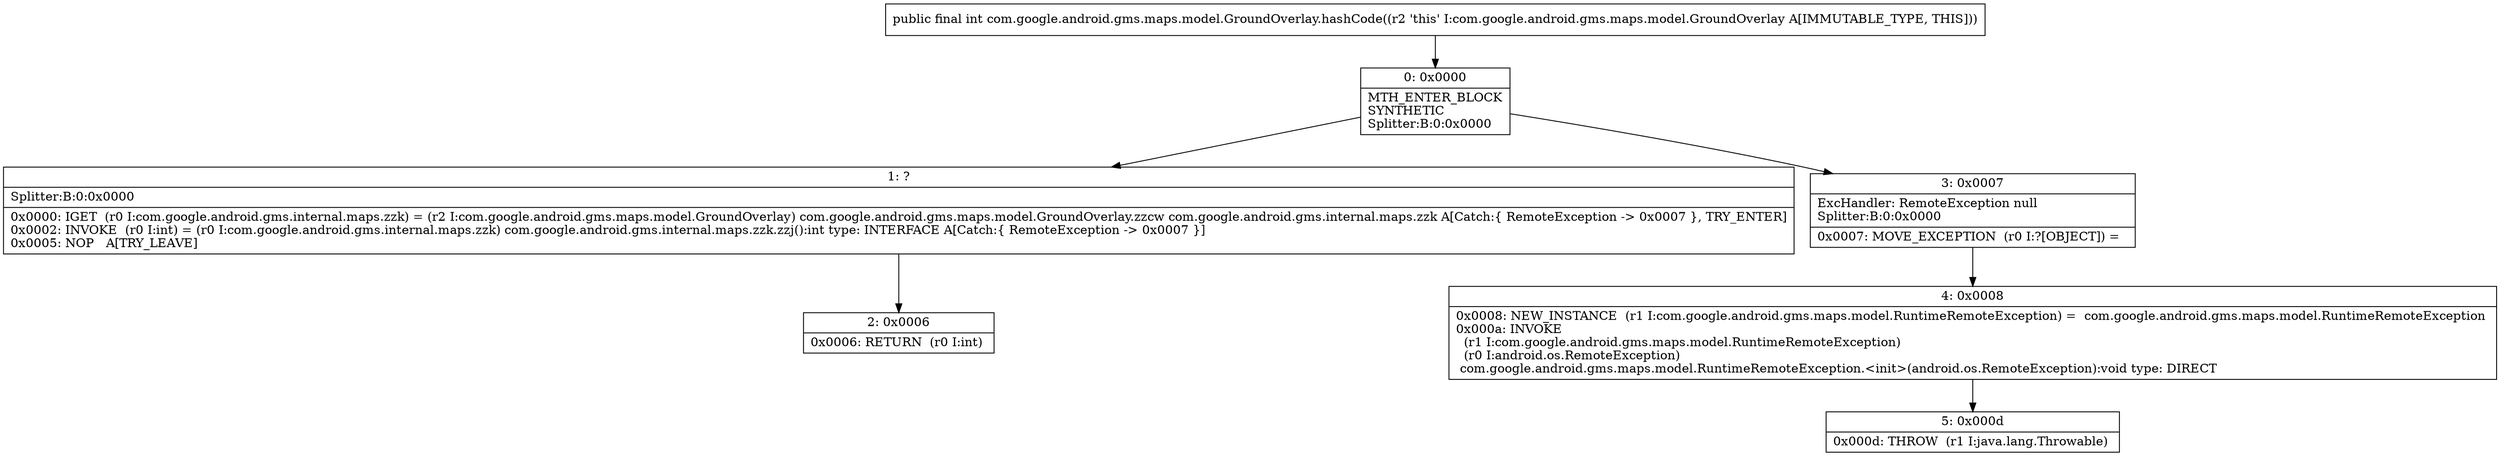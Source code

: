 digraph "CFG forcom.google.android.gms.maps.model.GroundOverlay.hashCode()I" {
Node_0 [shape=record,label="{0\:\ 0x0000|MTH_ENTER_BLOCK\lSYNTHETIC\lSplitter:B:0:0x0000\l}"];
Node_1 [shape=record,label="{1\:\ ?|Splitter:B:0:0x0000\l|0x0000: IGET  (r0 I:com.google.android.gms.internal.maps.zzk) = (r2 I:com.google.android.gms.maps.model.GroundOverlay) com.google.android.gms.maps.model.GroundOverlay.zzcw com.google.android.gms.internal.maps.zzk A[Catch:\{ RemoteException \-\> 0x0007 \}, TRY_ENTER]\l0x0002: INVOKE  (r0 I:int) = (r0 I:com.google.android.gms.internal.maps.zzk) com.google.android.gms.internal.maps.zzk.zzj():int type: INTERFACE A[Catch:\{ RemoteException \-\> 0x0007 \}]\l0x0005: NOP   A[TRY_LEAVE]\l}"];
Node_2 [shape=record,label="{2\:\ 0x0006|0x0006: RETURN  (r0 I:int) \l}"];
Node_3 [shape=record,label="{3\:\ 0x0007|ExcHandler: RemoteException null\lSplitter:B:0:0x0000\l|0x0007: MOVE_EXCEPTION  (r0 I:?[OBJECT]) =  \l}"];
Node_4 [shape=record,label="{4\:\ 0x0008|0x0008: NEW_INSTANCE  (r1 I:com.google.android.gms.maps.model.RuntimeRemoteException) =  com.google.android.gms.maps.model.RuntimeRemoteException \l0x000a: INVOKE  \l  (r1 I:com.google.android.gms.maps.model.RuntimeRemoteException)\l  (r0 I:android.os.RemoteException)\l com.google.android.gms.maps.model.RuntimeRemoteException.\<init\>(android.os.RemoteException):void type: DIRECT \l}"];
Node_5 [shape=record,label="{5\:\ 0x000d|0x000d: THROW  (r1 I:java.lang.Throwable) \l}"];
MethodNode[shape=record,label="{public final int com.google.android.gms.maps.model.GroundOverlay.hashCode((r2 'this' I:com.google.android.gms.maps.model.GroundOverlay A[IMMUTABLE_TYPE, THIS])) }"];
MethodNode -> Node_0;
Node_0 -> Node_1;
Node_0 -> Node_3;
Node_1 -> Node_2;
Node_3 -> Node_4;
Node_4 -> Node_5;
}

